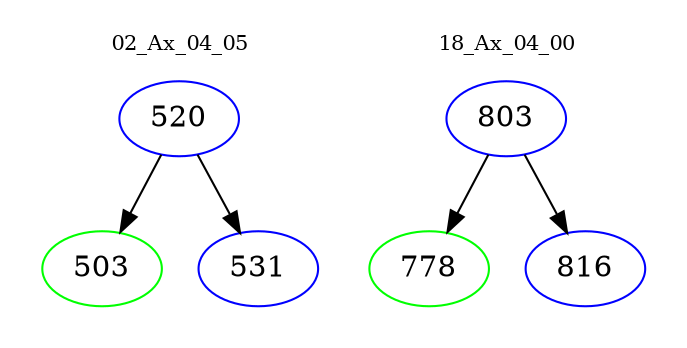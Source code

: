 digraph{
subgraph cluster_0 {
color = white
label = "02_Ax_04_05";
fontsize=10;
T0_520 [label="520", color="blue"]
T0_520 -> T0_503 [color="black"]
T0_503 [label="503", color="green"]
T0_520 -> T0_531 [color="black"]
T0_531 [label="531", color="blue"]
}
subgraph cluster_1 {
color = white
label = "18_Ax_04_00";
fontsize=10;
T1_803 [label="803", color="blue"]
T1_803 -> T1_778 [color="black"]
T1_778 [label="778", color="green"]
T1_803 -> T1_816 [color="black"]
T1_816 [label="816", color="blue"]
}
}
